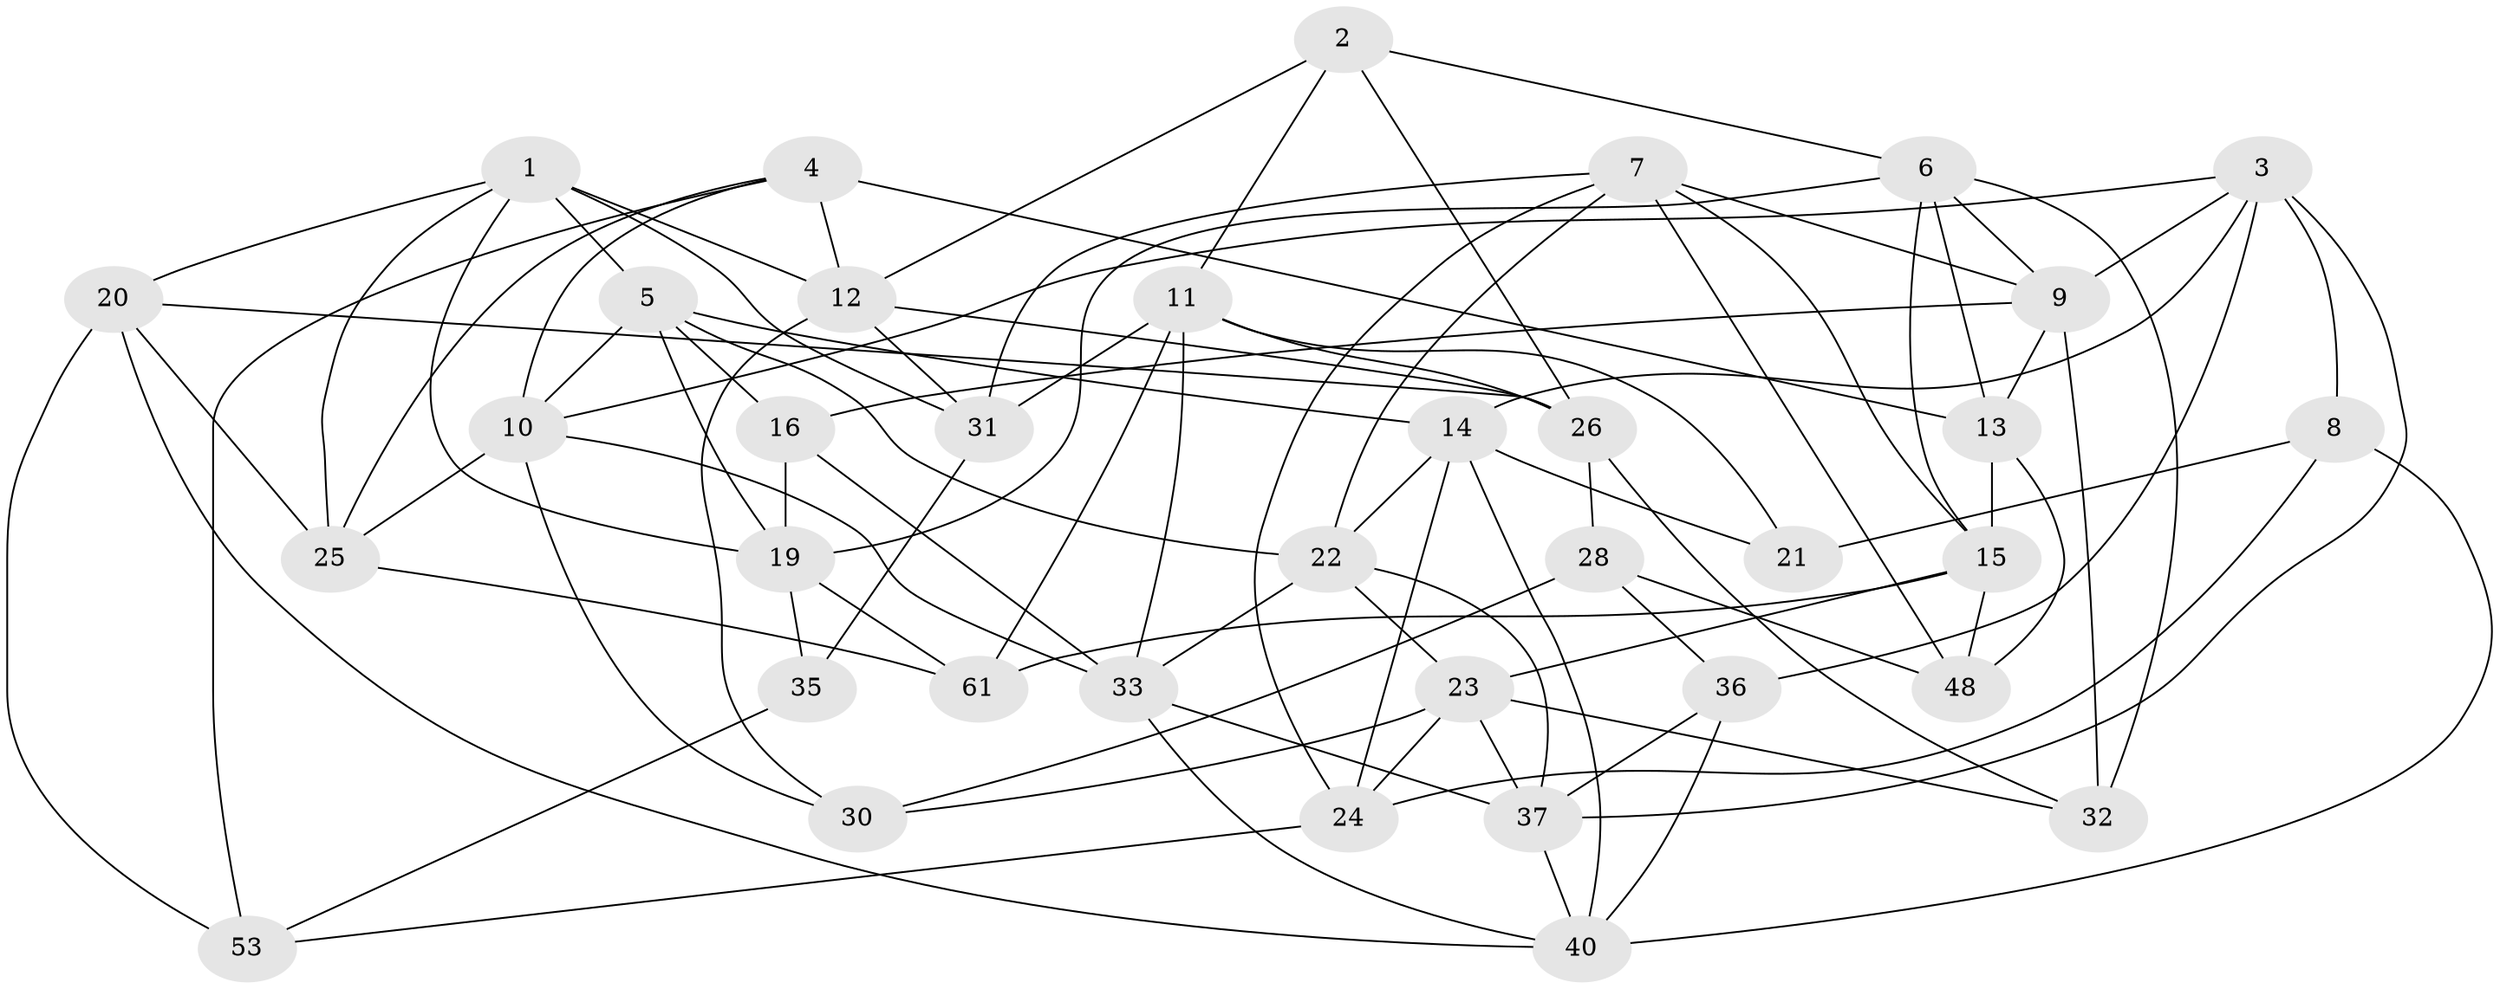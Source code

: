 // original degree distribution, {4: 1.0}
// Generated by graph-tools (version 1.1) at 2025/11/02/27/25 16:11:42]
// undirected, 36 vertices, 92 edges
graph export_dot {
graph [start="1"]
  node [color=gray90,style=filled];
  1 [super="+51"];
  2;
  3 [super="+54"];
  4 [super="+47"];
  5 [super="+49"];
  6 [super="+44"];
  7 [super="+17"];
  8 [super="+52"];
  9 [super="+41"];
  10 [super="+43"];
  11 [super="+38"];
  12 [super="+18"];
  13 [super="+45"];
  14 [super="+39"];
  15 [super="+27"];
  16;
  19 [super="+29"];
  20 [super="+56"];
  21;
  22 [super="+34"];
  23 [super="+42"];
  24 [super="+55"];
  25 [super="+50"];
  26 [super="+46"];
  28;
  30;
  31 [super="+58"];
  32;
  33 [super="+60"];
  35;
  36;
  37 [super="+57"];
  40 [super="+59"];
  48;
  53;
  61;
  1 -- 19;
  1 -- 25;
  1 -- 20;
  1 -- 12;
  1 -- 5;
  1 -- 31;
  2 -- 26;
  2 -- 6;
  2 -- 11;
  2 -- 12;
  3 -- 9;
  3 -- 14;
  3 -- 37;
  3 -- 8;
  3 -- 10;
  3 -- 36;
  4 -- 13 [weight=2];
  4 -- 25;
  4 -- 10;
  4 -- 53;
  4 -- 12;
  5 -- 19;
  5 -- 10;
  5 -- 14;
  5 -- 16;
  5 -- 22;
  6 -- 15;
  6 -- 19;
  6 -- 32;
  6 -- 9;
  6 -- 13;
  7 -- 22;
  7 -- 31;
  7 -- 9;
  7 -- 48;
  7 -- 24;
  7 -- 15;
  8 -- 21 [weight=2];
  8 -- 24 [weight=2];
  8 -- 40;
  9 -- 16;
  9 -- 32;
  9 -- 13;
  10 -- 30;
  10 -- 25;
  10 -- 33;
  11 -- 21;
  11 -- 61;
  11 -- 33;
  11 -- 26;
  11 -- 31;
  12 -- 30;
  12 -- 26;
  12 -- 31;
  13 -- 48;
  13 -- 15;
  14 -- 40;
  14 -- 21;
  14 -- 22;
  14 -- 24;
  15 -- 23;
  15 -- 48;
  15 -- 61;
  16 -- 19;
  16 -- 33;
  19 -- 61;
  19 -- 35;
  20 -- 25 [weight=2];
  20 -- 53;
  20 -- 26;
  20 -- 40;
  22 -- 33;
  22 -- 37;
  22 -- 23;
  23 -- 37;
  23 -- 32;
  23 -- 30;
  23 -- 24;
  24 -- 53;
  25 -- 61;
  26 -- 28;
  26 -- 32;
  28 -- 36;
  28 -- 30;
  28 -- 48;
  31 -- 35 [weight=2];
  33 -- 40;
  33 -- 37;
  35 -- 53;
  36 -- 37;
  36 -- 40;
  37 -- 40;
}
